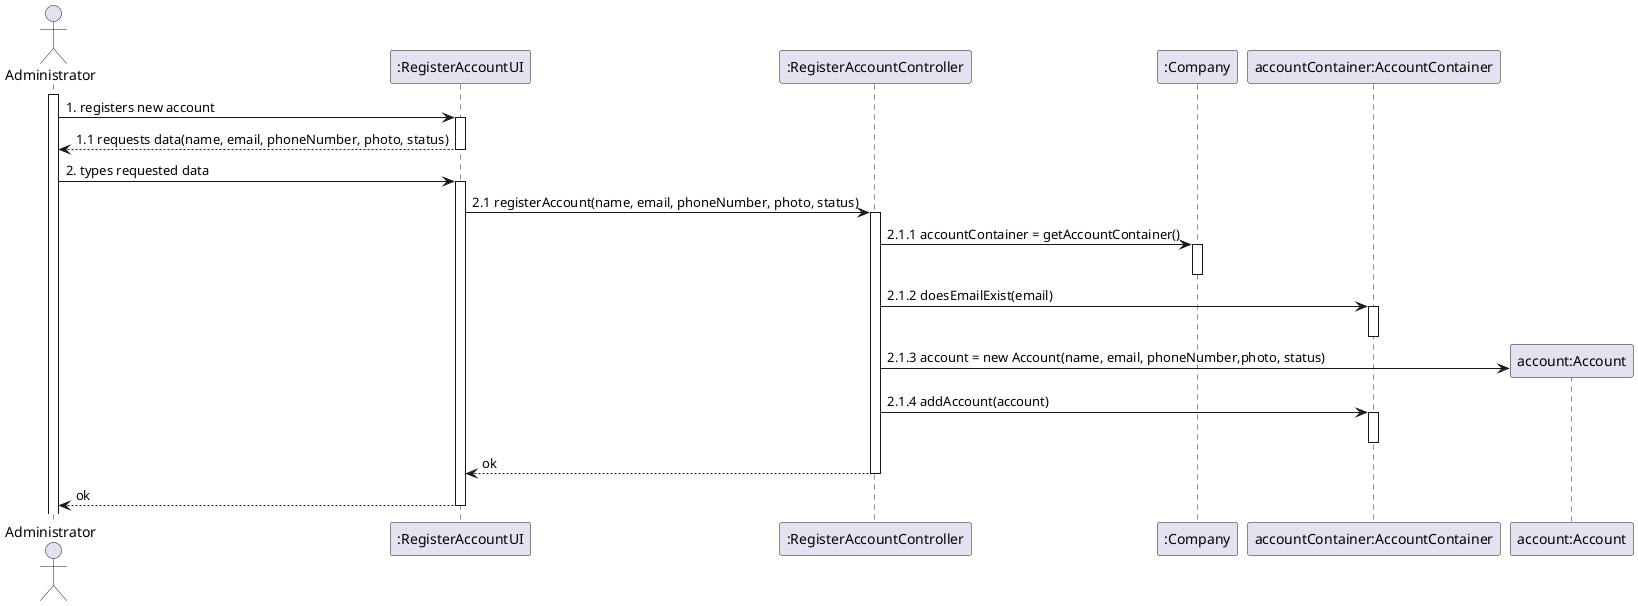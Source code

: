 @startuml
actor Administrator
participant ":RegisterAccountUI" as ui
participant ":RegisterAccountController" as controller
participant ":Company" as comp
participant "accountContainer:AccountContainer" as AC
participant "account:Account" as account
activate Administrator
Administrator -> ui: 1. registers new account
activate ui
ui --> Administrator: 1.1 requests data(name, email, phoneNumber, photo, status)
deactivate ui
Administrator -> ui: 2. types requested data
activate ui
ui -> controller: 2.1 registerAccount(name, email, phoneNumber, photo, status)
activate controller
controller -> comp: 2.1.1 accountContainer = getAccountContainer()
activate comp
deactivate comp
controller -> AC: 2.1.2 doesEmailExist(email)
activate AC
deactivate AC
create account
controller -> account: 2.1.3 account = new Account(name, email, phoneNumber,photo, status)
/'activate account
deactivate account'/
controller -> AC: 2.1.4 addAccount(account)
activate AC
deactivate AC
controller --> ui: ok
deactivate controller
ui--> Administrator: ok
deactivate ui
@enduml

